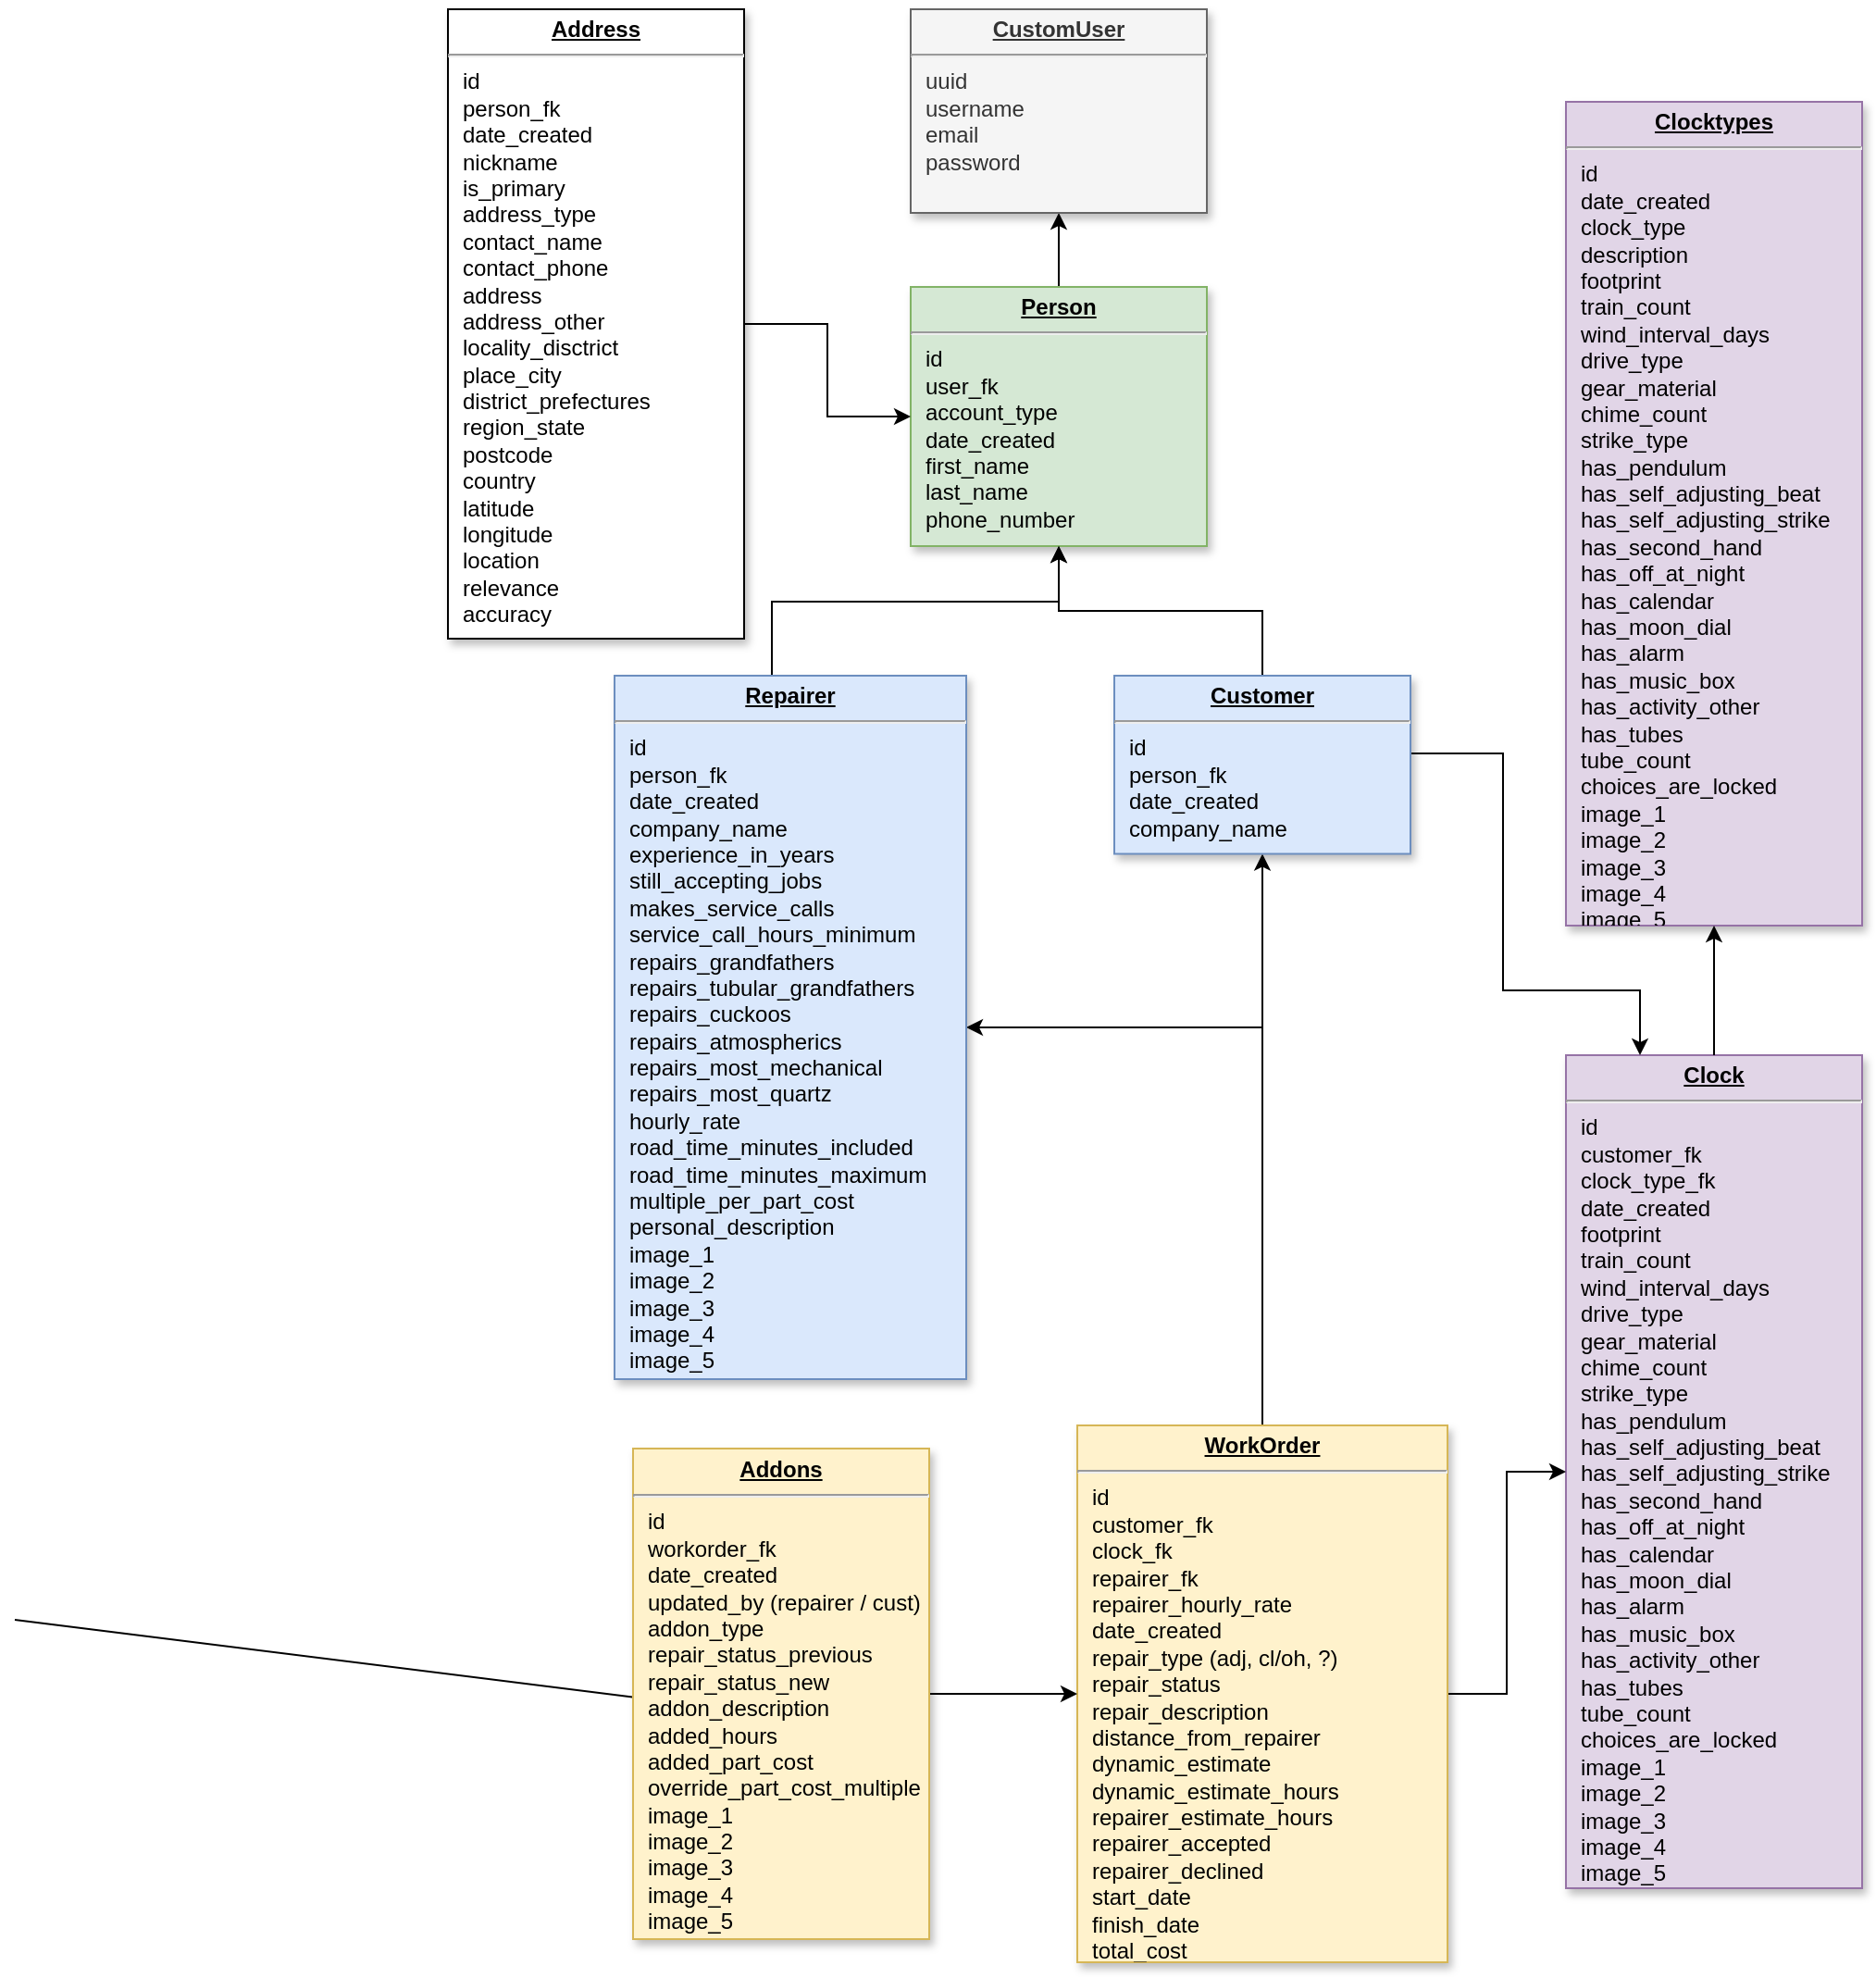 <mxfile version="14.1.8" type="device"><diagram name="Page-1" id="efa7a0a1-bf9b-a30e-e6df-94a7791c09e9"><mxGraphModel dx="1234" dy="1257" grid="1" gridSize="10" guides="1" tooltips="1" connect="1" arrows="1" fold="1" page="1" pageScale="1" pageWidth="850" pageHeight="1100" background="#ffffff" math="0" shadow="0"><root><mxCell id="0"/><mxCell id="1" parent="0"/><mxCell id="d63owvGXcykbPh2isWIy-49" value="" style="edgeStyle=orthogonalEdgeStyle;rounded=0;orthogonalLoop=1;jettySize=auto;html=1;" edge="1" parent="1" source="22" target="29"><mxGeometry relative="1" as="geometry"/></mxCell><mxCell id="22" value="&lt;p style=&quot;margin: 0px ; margin-top: 4px ; text-align: center ; text-decoration: underline&quot;&gt;&lt;b&gt;Person&lt;/b&gt;&lt;/p&gt;&lt;hr&gt;&lt;p style=&quot;margin: 0px ; margin-left: 8px&quot;&gt;id&lt;/p&gt;&lt;p style=&quot;margin: 0px ; margin-left: 8px&quot;&gt;&lt;span&gt;user_fk&lt;/span&gt;&lt;/p&gt;&lt;p style=&quot;margin: 0px ; margin-left: 8px&quot;&gt;account_type&lt;/p&gt;&lt;p style=&quot;margin: 0px ; margin-left: 8px&quot;&gt;&lt;span&gt;date_created&lt;/span&gt;&lt;/p&gt;&lt;p style=&quot;margin: 0px ; margin-left: 8px&quot;&gt;&lt;span&gt;first_name&lt;/span&gt;&lt;br&gt;&lt;/p&gt;&lt;p style=&quot;margin: 0px ; margin-left: 8px&quot;&gt;last_name&lt;/p&gt;&lt;p style=&quot;margin: 0px ; margin-left: 8px&quot;&gt;phone_number&lt;/p&gt;" style="verticalAlign=top;align=left;overflow=fill;fontSize=12;fontFamily=Helvetica;html=1;shadow=1;fillColor=#d5e8d4;strokeColor=#82b366;" parent="1" vertex="1"><mxGeometry x="270" y="160" width="160" height="140" as="geometry"/></mxCell><mxCell id="27" value="&lt;p style=&quot;margin: 0px ; margin-top: 4px ; text-align: center ; text-decoration: underline&quot;&gt;&lt;strong&gt;Clock&lt;/strong&gt;&lt;/p&gt;&lt;hr&gt;&lt;p style=&quot;margin: 0px 0px 0px 8px&quot;&gt;id&lt;/p&gt;&lt;p style=&quot;margin: 0px 0px 0px 8px&quot;&gt;customer_fk&lt;/p&gt;&lt;p style=&quot;margin: 0px 0px 0px 8px&quot;&gt;&lt;span&gt;clock_type_fk&lt;/span&gt;&lt;br&gt;&lt;/p&gt;&lt;p style=&quot;margin: 0px 0px 0px 8px&quot;&gt;date_created&lt;/p&gt;&lt;p style=&quot;margin: 0px 0px 0px 8px&quot;&gt;footprint&lt;/p&gt;&lt;p style=&quot;margin: 0px 0px 0px 8px&quot;&gt;train_count&lt;/p&gt;&lt;p style=&quot;margin: 0px 0px 0px 8px&quot;&gt;wind_interval_days&lt;/p&gt;&lt;p style=&quot;margin: 0px 0px 0px 8px&quot;&gt;drive_type&lt;/p&gt;&lt;p style=&quot;margin: 0px 0px 0px 8px&quot;&gt;gear_material&lt;/p&gt;&lt;p style=&quot;margin: 0px 0px 0px 8px&quot;&gt;chime_count&lt;/p&gt;&lt;p style=&quot;margin: 0px 0px 0px 8px&quot;&gt;strike_type&lt;/p&gt;&lt;p style=&quot;margin: 0px 0px 0px 8px&quot;&gt;has_pendulum&lt;/p&gt;&lt;p style=&quot;margin: 0px 0px 0px 8px&quot;&gt;has_self_adjusting_beat&lt;/p&gt;&lt;p style=&quot;margin: 0px 0px 0px 8px&quot;&gt;has_self_adjusting_strike&lt;/p&gt;&lt;p style=&quot;margin: 0px 0px 0px 8px&quot;&gt;has_second_hand&lt;/p&gt;&lt;p style=&quot;margin: 0px 0px 0px 8px&quot;&gt;has_off_at_night&lt;/p&gt;&lt;p style=&quot;margin: 0px 0px 0px 8px&quot;&gt;has_calendar&lt;/p&gt;&lt;p style=&quot;margin: 0px 0px 0px 8px&quot;&gt;has_moon_dial&lt;/p&gt;&lt;p style=&quot;margin: 0px 0px 0px 8px&quot;&gt;has_alarm&lt;/p&gt;&lt;p style=&quot;margin: 0px 0px 0px 8px&quot;&gt;has_music_box&lt;/p&gt;&lt;p style=&quot;margin: 0px 0px 0px 8px&quot;&gt;has_activity_other&lt;/p&gt;&lt;p style=&quot;margin: 0px 0px 0px 8px&quot;&gt;has_tubes&lt;/p&gt;&lt;p style=&quot;margin: 0px 0px 0px 8px&quot;&gt;tube_count&lt;/p&gt;&lt;p style=&quot;margin: 0px 0px 0px 8px&quot;&gt;choices_are_locked&lt;/p&gt;&lt;p style=&quot;margin: 0px 0px 0px 8px&quot;&gt;image_1&lt;/p&gt;&lt;p style=&quot;margin: 0px 0px 0px 8px&quot;&gt;image_2&lt;/p&gt;&lt;p style=&quot;margin: 0px 0px 0px 8px&quot;&gt;image_3&lt;/p&gt;&lt;p style=&quot;margin: 0px 0px 0px 8px&quot;&gt;image_4&lt;/p&gt;&lt;p style=&quot;margin: 0px 0px 0px 8px&quot;&gt;image_5&lt;/p&gt;&lt;p style=&quot;margin: 0px ; margin-left: 8px&quot;&gt;&lt;br&gt;&lt;/p&gt;" style="verticalAlign=top;align=left;overflow=fill;fontSize=12;fontFamily=Helvetica;html=1;shadow=1;fillColor=#e1d5e7;strokeColor=#9673a6;" parent="1" vertex="1"><mxGeometry x="624" y="575" width="160" height="450" as="geometry"/></mxCell><mxCell id="29" value="&lt;p style=&quot;margin: 0px ; margin-top: 4px ; text-align: center ; text-decoration: underline&quot;&gt;&lt;b&gt;CustomUser&lt;/b&gt;&lt;/p&gt;&lt;hr&gt;&lt;p style=&quot;margin: 0px ; margin-left: 8px&quot;&gt;uuid&lt;/p&gt;&lt;p style=&quot;margin: 0px ; margin-left: 8px&quot;&gt;username&lt;/p&gt;&lt;p style=&quot;margin: 0px ; margin-left: 8px&quot;&gt;email&lt;/p&gt;&lt;p style=&quot;margin: 0px ; margin-left: 8px&quot;&gt;password&lt;/p&gt;" style="verticalAlign=top;align=left;overflow=fill;fontSize=12;fontFamily=Helvetica;html=1;shadow=1;fillColor=#f5f5f5;strokeColor=#666666;fontColor=#333333;" parent="1" vertex="1"><mxGeometry x="270" y="10" width="160" height="110" as="geometry"/></mxCell><mxCell id="d63owvGXcykbPh2isWIy-32" value="" style="edgeStyle=orthogonalEdgeStyle;rounded=0;orthogonalLoop=1;jettySize=auto;html=1;" edge="1" parent="1" source="30" target="27"><mxGeometry relative="1" as="geometry"/></mxCell><mxCell id="d63owvGXcykbPh2isWIy-50" value="" style="edgeStyle=orthogonalEdgeStyle;rounded=0;orthogonalLoop=1;jettySize=auto;html=1;exitX=0.5;exitY=0;exitDx=0;exitDy=0;" edge="1" parent="1" source="30" target="aJpc8egDLtuvPTLDa6eh-126"><mxGeometry relative="1" as="geometry"><mxPoint x="410" y="650" as="sourcePoint"/><Array as="points"><mxPoint x="460" y="560"/></Array></mxGeometry></mxCell><mxCell id="d63owvGXcykbPh2isWIy-51" value="" style="edgeStyle=orthogonalEdgeStyle;rounded=0;orthogonalLoop=1;jettySize=auto;html=1;" edge="1" parent="1" source="30" target="d63owvGXcykbPh2isWIy-44"><mxGeometry relative="1" as="geometry"/></mxCell><mxCell id="30" value="&lt;p style=&quot;margin: 0px ; margin-top: 4px ; text-align: center ; text-decoration: underline&quot;&gt;&lt;b&gt;WorkOrder&lt;/b&gt;&lt;/p&gt;&lt;hr&gt;&lt;p style=&quot;margin: 0px ; margin-left: 8px&quot;&gt;id&lt;/p&gt;&lt;p style=&quot;margin: 0px ; margin-left: 8px&quot;&gt;customer_fk&lt;/p&gt;&lt;p style=&quot;margin: 0px 0px 0px 8px&quot;&gt;clock_fk&lt;/p&gt;&lt;p style=&quot;margin: 0px 0px 0px 8px&quot;&gt;repairer_fk&lt;/p&gt;&lt;p style=&quot;margin: 0px 0px 0px 8px&quot;&gt;repairer_hourly_rate&lt;/p&gt;&lt;p style=&quot;margin: 0px ; margin-left: 8px&quot;&gt;date_created&lt;/p&gt;&lt;p style=&quot;margin: 0px ; margin-left: 8px&quot;&gt;repair_type (adj, cl/oh, ?)&lt;/p&gt;&lt;p style=&quot;margin: 0px ; margin-left: 8px&quot;&gt;repair_status&lt;/p&gt;&lt;p style=&quot;margin: 0px ; margin-left: 8px&quot;&gt;repair_description&lt;/p&gt;&lt;p style=&quot;margin: 0px ; margin-left: 8px&quot;&gt;distance_from_repairer&lt;/p&gt;&lt;p style=&quot;margin: 0px ; margin-left: 8px&quot;&gt;dynamic_estimate&lt;/p&gt;&lt;p style=&quot;margin: 0px 0px 0px 8px&quot;&gt;&lt;span&gt;dynamic_estimate_hours&lt;/span&gt;&lt;br&gt;&lt;/p&gt;&lt;p style=&quot;margin: 0px ; margin-left: 8px&quot;&gt;&lt;span&gt;repairer_estimate_hours&lt;/span&gt;&lt;br&gt;&lt;/p&gt;&lt;p style=&quot;margin: 0px 0px 0px 8px&quot;&gt;repairer_accepted&lt;/p&gt;&lt;p style=&quot;margin: 0px ; margin-left: 8px&quot;&gt;&lt;span&gt;repairer_declined&lt;/span&gt;&lt;/p&gt;&lt;p style=&quot;margin: 0px ; margin-left: 8px&quot;&gt;start_date&lt;/p&gt;&lt;p style=&quot;margin: 0px ; margin-left: 8px&quot;&gt;finish_date&lt;/p&gt;&lt;p style=&quot;margin: 0px ; margin-left: 8px&quot;&gt;total_cost&lt;/p&gt;" style="verticalAlign=top;align=left;overflow=fill;fontSize=12;fontFamily=Helvetica;html=1;shadow=1;fillColor=#fff2cc;strokeColor=#d6b656;" parent="1" vertex="1"><mxGeometry x="360" y="775" width="200" height="290" as="geometry"/></mxCell><mxCell id="aJpc8egDLtuvPTLDa6eh-125" value="" style="endArrow=classic;html=1;exitX=0.5;exitY=0;exitDx=0;exitDy=0;" parent="1" source="aJpc8egDLtuvPTLDa6eh-117" edge="1"><mxGeometry width="50" height="50" relative="1" as="geometry"><mxPoint x="-214" y="880" as="sourcePoint"/><mxPoint x="146" y="925" as="targetPoint"/></mxGeometry></mxCell><mxCell id="d63owvGXcykbPh2isWIy-46" value="" style="edgeStyle=orthogonalEdgeStyle;rounded=0;orthogonalLoop=1;jettySize=auto;html=1;" edge="1" parent="1" source="aJpc8egDLtuvPTLDa6eh-126" target="22"><mxGeometry relative="1" as="geometry"><Array as="points"><mxPoint x="195" y="330"/><mxPoint x="350" y="330"/></Array></mxGeometry></mxCell><mxCell id="aJpc8egDLtuvPTLDa6eh-126" value="&lt;p style=&quot;margin: 0px ; margin-top: 4px ; text-align: center ; text-decoration: underline&quot;&gt;&lt;b&gt;Repairer&lt;/b&gt;&lt;/p&gt;&lt;hr&gt;&lt;p style=&quot;margin: 0px ; margin-left: 8px&quot;&gt;id&lt;/p&gt;&lt;p style=&quot;margin: 0px ; margin-left: 8px&quot;&gt;person_fk&lt;/p&gt;&lt;p style=&quot;margin: 0px ; margin-left: 8px&quot;&gt;&lt;span&gt;date_created&lt;/span&gt;&lt;br&gt;&lt;/p&gt;&lt;p style=&quot;margin: 0px 0px 0px 8px&quot;&gt;&lt;span&gt;company_name&lt;/span&gt;&lt;br&gt;&lt;/p&gt;&lt;p style=&quot;margin: 0px 0px 0px 8px&quot;&gt;&lt;span&gt;experience_in_years&lt;/span&gt;&lt;br&gt;&lt;/p&gt;&lt;p style=&quot;margin: 0px ; margin-left: 8px&quot;&gt;&lt;span&gt;still_accepting_jobs&lt;/span&gt;&lt;/p&gt;&lt;p style=&quot;margin: 0px ; margin-left: 8px&quot;&gt;&lt;span&gt;makes_service_calls&lt;/span&gt;&lt;/p&gt;&lt;p style=&quot;margin: 0px ; margin-left: 8px&quot;&gt;service_call_hours_minimum&lt;/p&gt;&lt;p style=&quot;margin: 0px ; margin-left: 8px&quot;&gt;repairs_grandfathers&lt;/p&gt;&lt;p style=&quot;margin: 0px ; margin-left: 8px&quot;&gt;repairs_tubular_grandfathers&lt;/p&gt;&lt;p style=&quot;margin: 0px ; margin-left: 8px&quot;&gt;repairs_cuckoos&lt;/p&gt;&lt;p style=&quot;margin: 0px ; margin-left: 8px&quot;&gt;repairs_atmospherics&lt;/p&gt;&lt;p style=&quot;margin: 0px ; margin-left: 8px&quot;&gt;repairs_most_mechanical&lt;/p&gt;&lt;p style=&quot;margin: 0px ; margin-left: 8px&quot;&gt;repairs_most_quartz&lt;/p&gt;&lt;p style=&quot;margin: 0px ; margin-left: 8px&quot;&gt;hourly_rate&lt;/p&gt;&lt;p style=&quot;margin: 0px 0px 0px 8px&quot;&gt;road_time_minutes_included&lt;/p&gt;&lt;p style=&quot;margin: 0px 0px 0px 8px&quot;&gt;road_time_minutes_maximum&lt;/p&gt;&lt;p style=&quot;margin: 0px 0px 0px 8px&quot;&gt;multiple_per_part_cost&lt;/p&gt;&lt;p style=&quot;margin: 0px 0px 0px 8px&quot;&gt;personal_description&lt;/p&gt;&lt;p style=&quot;margin: 0px 0px 0px 8px&quot;&gt;image_1&lt;/p&gt;&lt;p style=&quot;margin: 0px 0px 0px 8px&quot;&gt;image_2&lt;/p&gt;&lt;p style=&quot;margin: 0px 0px 0px 8px&quot;&gt;image_3&lt;/p&gt;&lt;p style=&quot;margin: 0px 0px 0px 8px&quot;&gt;image_4&lt;/p&gt;&lt;p style=&quot;margin: 0px 0px 0px 8px&quot;&gt;image_5&lt;/p&gt;" style="verticalAlign=top;align=left;overflow=fill;fontSize=12;fontFamily=Helvetica;html=1;shadow=1;fillColor=#dae8fc;strokeColor=#6c8ebf;" parent="1" vertex="1"><mxGeometry x="110" y="370" width="190" height="380" as="geometry"/></mxCell><mxCell id="iKiMhk5U097zPizmfNmS-31" value="" style="edgeStyle=orthogonalEdgeStyle;rounded=0;orthogonalLoop=1;jettySize=auto;html=1;" parent="1" source="aJpc8egDLtuvPTLDa6eh-131" target="30" edge="1"><mxGeometry relative="1" as="geometry"/></mxCell><mxCell id="aJpc8egDLtuvPTLDa6eh-131" value="&lt;p style=&quot;margin: 0px ; margin-top: 4px ; text-align: center ; text-decoration: underline&quot;&gt;&lt;strong&gt;Addons&lt;/strong&gt;&lt;/p&gt;&lt;hr&gt;&lt;p style=&quot;margin: 0px ; margin-left: 8px&quot;&gt;id&lt;/p&gt;&lt;p style=&quot;margin: 0px ; margin-left: 8px&quot;&gt;workorder_fk&lt;/p&gt;&lt;p style=&quot;margin: 0px ; margin-left: 8px&quot;&gt;date_created&lt;/p&gt;&lt;p style=&quot;margin: 0px ; margin-left: 8px&quot;&gt;updated_by (repairer / cust)&lt;/p&gt;&lt;p style=&quot;margin: 0px ; margin-left: 8px&quot;&gt;addon_type&lt;/p&gt;&lt;p style=&quot;margin: 0px 0px 0px 8px&quot;&gt;repair_status_previous&lt;/p&gt;&lt;p style=&quot;margin: 0px 0px 0px 8px&quot;&gt;repair_status_new&lt;/p&gt;&lt;p style=&quot;margin: 0px ; margin-left: 8px&quot;&gt;&lt;span&gt;addon_description&lt;/span&gt;&lt;br&gt;&lt;/p&gt;&lt;p style=&quot;margin: 0px ; margin-left: 8px&quot;&gt;added_hours&lt;/p&gt;&lt;p style=&quot;margin: 0px ; margin-left: 8px&quot;&gt;added_part_cost&lt;/p&gt;&lt;p style=&quot;margin: 0px ; margin-left: 8px&quot;&gt;override_part_cost_multiple&lt;/p&gt;&lt;p style=&quot;margin: 0px 0px 0px 8px&quot;&gt;image_1&lt;/p&gt;&lt;p style=&quot;margin: 0px 0px 0px 8px&quot;&gt;image_2&lt;/p&gt;&lt;p style=&quot;margin: 0px 0px 0px 8px&quot;&gt;image_3&lt;/p&gt;&lt;p style=&quot;margin: 0px 0px 0px 8px&quot;&gt;image_4&lt;/p&gt;&lt;p style=&quot;margin: 0px 0px 0px 8px&quot;&gt;image_5&lt;/p&gt;" style="verticalAlign=top;align=left;overflow=fill;fontSize=12;fontFamily=Helvetica;html=1;shadow=1;fillColor=#fff2cc;strokeColor=#d6b656;" parent="1" vertex="1"><mxGeometry x="120" y="787.5" width="160" height="265" as="geometry"/></mxCell><mxCell id="eeoORvPBLNTHLFWg6tXi-30" value="&lt;p style=&quot;margin: 0px ; margin-top: 4px ; text-align: center ; text-decoration: underline&quot;&gt;&lt;strong&gt;Clocktypes&lt;/strong&gt;&lt;/p&gt;&lt;hr&gt;&lt;p style=&quot;margin: 0px ; margin-left: 8px&quot;&gt;id&lt;/p&gt;&lt;p style=&quot;margin: 0px ; margin-left: 8px&quot;&gt;date_created&lt;/p&gt;&lt;p style=&quot;margin: 0px ; margin-left: 8px&quot;&gt;clock_type&lt;/p&gt;&lt;p style=&quot;margin: 0px ; margin-left: 8px&quot;&gt;description&lt;/p&gt;&lt;p style=&quot;margin: 0px 0px 0px 8px&quot;&gt;footprint&lt;/p&gt;&lt;p style=&quot;margin: 0px 0px 0px 8px&quot;&gt;train_count&lt;/p&gt;&lt;p style=&quot;margin: 0px 0px 0px 8px&quot;&gt;wind_interval_days&lt;/p&gt;&lt;p style=&quot;margin: 0px 0px 0px 8px&quot;&gt;drive_type&lt;/p&gt;&lt;p style=&quot;margin: 0px ; margin-left: 8px&quot;&gt;gear_material&lt;/p&gt;&lt;p style=&quot;margin: 0px ; margin-left: 8px&quot;&gt;chime_count&lt;/p&gt;&lt;p style=&quot;margin: 0px ; margin-left: 8px&quot;&gt;strike_type&lt;/p&gt;&lt;p style=&quot;margin: 0px ; margin-left: 8px&quot;&gt;has_pendulum&lt;/p&gt;&lt;p style=&quot;margin: 0px ; margin-left: 8px&quot;&gt;has_self_adjusting_beat&lt;/p&gt;&lt;p style=&quot;margin: 0px ; margin-left: 8px&quot;&gt;has_self_adjusting_strike&lt;/p&gt;&lt;p style=&quot;margin: 0px ; margin-left: 8px&quot;&gt;has_second_hand&lt;/p&gt;&lt;p style=&quot;margin: 0px ; margin-left: 8px&quot;&gt;has_off_at_night&lt;/p&gt;&lt;p style=&quot;margin: 0px ; margin-left: 8px&quot;&gt;has_calendar&lt;/p&gt;&lt;p style=&quot;margin: 0px ; margin-left: 8px&quot;&gt;has_moon_dial&lt;/p&gt;&lt;p style=&quot;margin: 0px ; margin-left: 8px&quot;&gt;has_alarm&lt;/p&gt;&lt;p style=&quot;margin: 0px ; margin-left: 8px&quot;&gt;has_music_box&lt;/p&gt;&lt;p style=&quot;margin: 0px ; margin-left: 8px&quot;&gt;has_activity_other&lt;/p&gt;&lt;p style=&quot;margin: 0px ; margin-left: 8px&quot;&gt;has_tubes&lt;/p&gt;&lt;p style=&quot;margin: 0px ; margin-left: 8px&quot;&gt;tube_count&lt;/p&gt;&lt;p style=&quot;margin: 0px ; margin-left: 8px&quot;&gt;choices_are_locked&lt;/p&gt;&lt;p style=&quot;margin: 0px ; margin-left: 8px&quot;&gt;image_1&lt;/p&gt;&lt;p style=&quot;margin: 0px ; margin-left: 8px&quot;&gt;image_2&lt;/p&gt;&lt;p style=&quot;margin: 0px ; margin-left: 8px&quot;&gt;image_3&lt;/p&gt;&lt;p style=&quot;margin: 0px ; margin-left: 8px&quot;&gt;image_4&lt;/p&gt;&lt;p style=&quot;margin: 0px ; margin-left: 8px&quot;&gt;image_5&lt;/p&gt;" style="verticalAlign=top;align=left;overflow=fill;fontSize=12;fontFamily=Helvetica;html=1;shadow=1;fillColor=#e1d5e7;strokeColor=#9673a6;" parent="1" vertex="1"><mxGeometry x="624" y="60" width="160" height="445" as="geometry"/></mxCell><mxCell id="eeoORvPBLNTHLFWg6tXi-32" value="" style="endArrow=classic;html=1;exitX=0.5;exitY=0;exitDx=0;exitDy=0;entryX=0.5;entryY=1;entryDx=0;entryDy=0;" parent="1" source="27" target="eeoORvPBLNTHLFWg6tXi-30" edge="1"><mxGeometry width="50" height="50" relative="1" as="geometry"><mxPoint x="686" y="475" as="sourcePoint"/><mxPoint x="736" y="425" as="targetPoint"/></mxGeometry></mxCell><mxCell id="d63owvGXcykbPh2isWIy-48" value="" style="edgeStyle=orthogonalEdgeStyle;rounded=0;orthogonalLoop=1;jettySize=auto;html=1;" edge="1" parent="1" source="d63owvGXcykbPh2isWIy-34" target="22"><mxGeometry relative="1" as="geometry"/></mxCell><mxCell id="d63owvGXcykbPh2isWIy-34" value="&lt;p style=&quot;margin: 0px ; margin-top: 4px ; text-align: center ; text-decoration: underline&quot;&gt;&lt;b&gt;Address&lt;/b&gt;&lt;/p&gt;&lt;hr&gt;&lt;p style=&quot;margin: 0px ; margin-left: 8px&quot;&gt;id&lt;/p&gt;&lt;p style=&quot;margin: 0px ; margin-left: 8px&quot;&gt;&lt;span&gt;person_fk&lt;/span&gt;&lt;/p&gt;&lt;p style=&quot;margin: 0px ; margin-left: 8px&quot;&gt;&lt;span&gt;date_created&lt;/span&gt;&lt;/p&gt;&lt;p style=&quot;margin: 0px ; margin-left: 8px&quot;&gt;nickname&lt;/p&gt;&lt;p style=&quot;margin: 0px ; margin-left: 8px&quot;&gt;is_primary&lt;/p&gt;&lt;p style=&quot;margin: 0px ; margin-left: 8px&quot;&gt;address_type&lt;/p&gt;&lt;p style=&quot;margin: 0px ; margin-left: 8px&quot;&gt;contact_name&lt;/p&gt;&lt;p style=&quot;margin: 0px ; margin-left: 8px&quot;&gt;contact_phone&lt;/p&gt;&lt;p style=&quot;margin: 0px ; margin-left: 8px&quot;&gt;address&lt;/p&gt;&lt;p style=&quot;margin: 0px ; margin-left: 8px&quot;&gt;address_other&lt;/p&gt;&lt;p style=&quot;margin: 0px ; margin-left: 8px&quot;&gt;locality_disctrict&lt;/p&gt;&lt;p style=&quot;margin: 0px ; margin-left: 8px&quot;&gt;place_city&lt;/p&gt;&lt;p style=&quot;margin: 0px ; margin-left: 8px&quot;&gt;district_prefectures&lt;/p&gt;&lt;p style=&quot;margin: 0px ; margin-left: 8px&quot;&gt;region_state&lt;/p&gt;&lt;p style=&quot;margin: 0px ; margin-left: 8px&quot;&gt;postcode&lt;/p&gt;&lt;p style=&quot;margin: 0px ; margin-left: 8px&quot;&gt;country&lt;/p&gt;&lt;p style=&quot;margin: 0px ; margin-left: 8px&quot;&gt;latitude&lt;/p&gt;&lt;p style=&quot;margin: 0px ; margin-left: 8px&quot;&gt;longitude&lt;/p&gt;&lt;p style=&quot;margin: 0px ; margin-left: 8px&quot;&gt;location&lt;/p&gt;&lt;p style=&quot;margin: 0px ; margin-left: 8px&quot;&gt;relevance&lt;/p&gt;&lt;p style=&quot;margin: 0px ; margin-left: 8px&quot;&gt;accuracy&lt;/p&gt;" style="verticalAlign=top;align=left;overflow=fill;fontSize=12;fontFamily=Helvetica;html=1;shadow=1;" vertex="1" parent="1"><mxGeometry x="20" y="10" width="160" height="340" as="geometry"/></mxCell><mxCell id="d63owvGXcykbPh2isWIy-47" value="" style="edgeStyle=orthogonalEdgeStyle;rounded=0;orthogonalLoop=1;jettySize=auto;html=1;" edge="1" parent="1" source="d63owvGXcykbPh2isWIy-44" target="22"><mxGeometry relative="1" as="geometry"/></mxCell><mxCell id="d63owvGXcykbPh2isWIy-52" value="" style="edgeStyle=orthogonalEdgeStyle;rounded=0;orthogonalLoop=1;jettySize=auto;html=1;entryX=0.25;entryY=0;entryDx=0;entryDy=0;" edge="1" parent="1" source="d63owvGXcykbPh2isWIy-44" target="27"><mxGeometry relative="1" as="geometry"><Array as="points"><mxPoint x="590" y="412"/><mxPoint x="590" y="540"/><mxPoint x="664" y="540"/></Array></mxGeometry></mxCell><mxCell id="d63owvGXcykbPh2isWIy-44" value="&lt;p style=&quot;margin: 0px ; margin-top: 4px ; text-align: center ; text-decoration: underline&quot;&gt;&lt;b&gt;Customer&lt;/b&gt;&lt;/p&gt;&lt;hr&gt;&lt;p style=&quot;margin: 0px ; margin-left: 8px&quot;&gt;id&lt;/p&gt;&lt;p style=&quot;margin: 0px ; margin-left: 8px&quot;&gt;&lt;span&gt;person_fk&lt;/span&gt;&lt;/p&gt;&lt;p style=&quot;margin: 0px ; margin-left: 8px&quot;&gt;&lt;span&gt;date_created&lt;/span&gt;&lt;/p&gt;&lt;p style=&quot;margin: 0px ; margin-left: 8px&quot;&gt;&lt;span&gt;company_name&lt;/span&gt;&lt;/p&gt;" style="verticalAlign=top;align=left;overflow=fill;fontSize=12;fontFamily=Helvetica;html=1;shadow=1;fillColor=#dae8fc;strokeColor=#6c8ebf;" vertex="1" parent="1"><mxGeometry x="380" y="370" width="160" height="96.25" as="geometry"/></mxCell></root></mxGraphModel></diagram></mxfile>